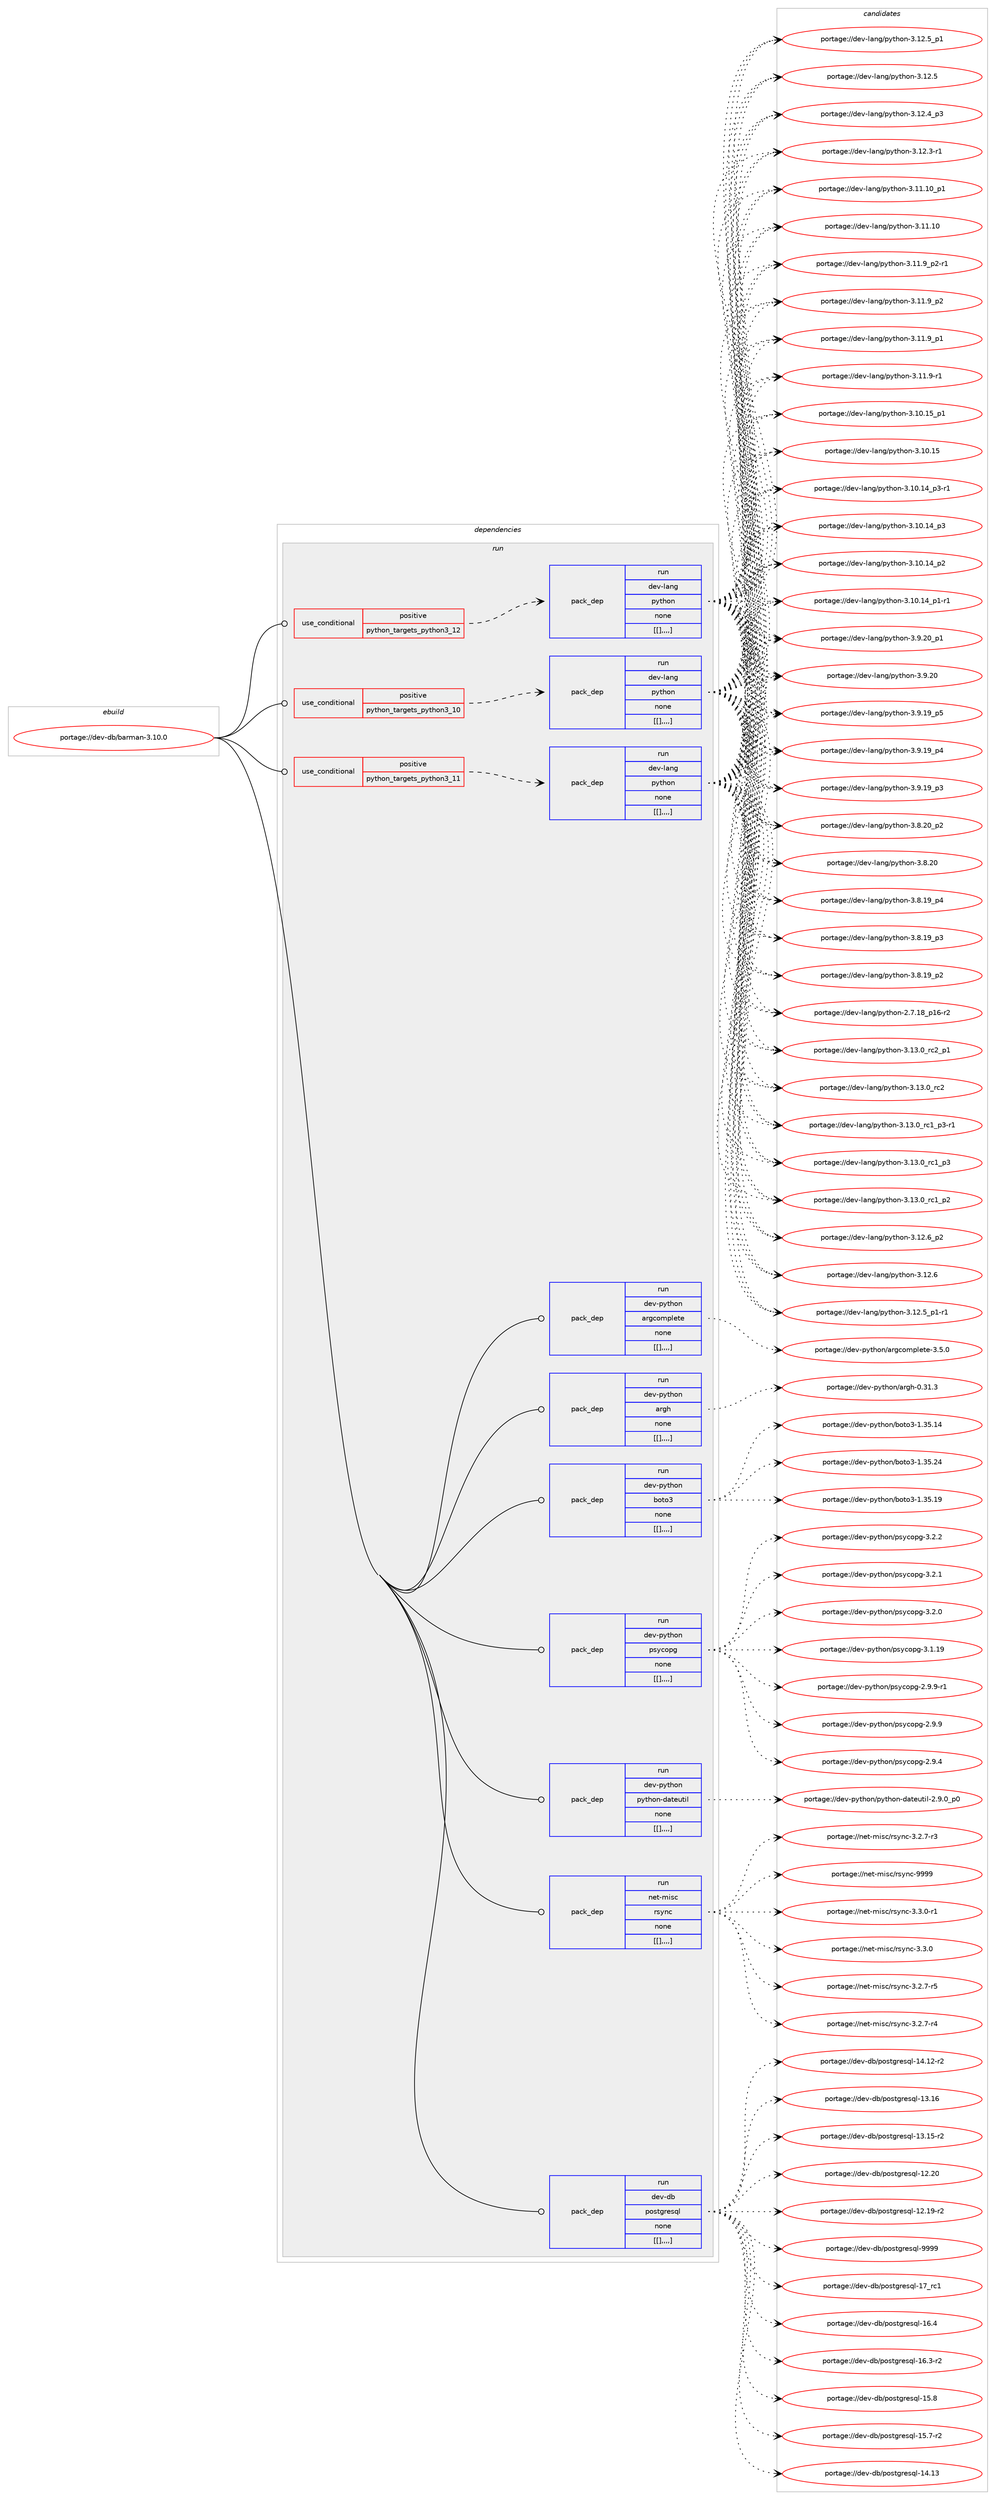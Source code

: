 digraph prolog {

# *************
# Graph options
# *************

newrank=true;
concentrate=true;
compound=true;
graph [rankdir=LR,fontname=Helvetica,fontsize=10,ranksep=1.5];#, ranksep=2.5, nodesep=0.2];
edge  [arrowhead=vee];
node  [fontname=Helvetica,fontsize=10];

# **********
# The ebuild
# **********

subgraph cluster_leftcol {
color=gray;
label=<<i>ebuild</i>>;
id [label="portage://dev-db/barman-3.10.0", color=red, width=4, href="../dev-db/barman-3.10.0.svg"];
}

# ****************
# The dependencies
# ****************

subgraph cluster_midcol {
color=gray;
label=<<i>dependencies</i>>;
subgraph cluster_compile {
fillcolor="#eeeeee";
style=filled;
label=<<i>compile</i>>;
}
subgraph cluster_compileandrun {
fillcolor="#eeeeee";
style=filled;
label=<<i>compile and run</i>>;
}
subgraph cluster_run {
fillcolor="#eeeeee";
style=filled;
label=<<i>run</i>>;
subgraph cond17350 {
dependency65393 [label=<<TABLE BORDER="0" CELLBORDER="1" CELLSPACING="0" CELLPADDING="4"><TR><TD ROWSPAN="3" CELLPADDING="10">use_conditional</TD></TR><TR><TD>positive</TD></TR><TR><TD>python_targets_python3_10</TD></TR></TABLE>>, shape=none, color=red];
subgraph pack47125 {
dependency65394 [label=<<TABLE BORDER="0" CELLBORDER="1" CELLSPACING="0" CELLPADDING="4" WIDTH="220"><TR><TD ROWSPAN="6" CELLPADDING="30">pack_dep</TD></TR><TR><TD WIDTH="110">run</TD></TR><TR><TD>dev-lang</TD></TR><TR><TD>python</TD></TR><TR><TD>none</TD></TR><TR><TD>[[],,,,]</TD></TR></TABLE>>, shape=none, color=blue];
}
dependency65393:e -> dependency65394:w [weight=20,style="dashed",arrowhead="vee"];
}
id:e -> dependency65393:w [weight=20,style="solid",arrowhead="odot"];
subgraph cond17351 {
dependency65395 [label=<<TABLE BORDER="0" CELLBORDER="1" CELLSPACING="0" CELLPADDING="4"><TR><TD ROWSPAN="3" CELLPADDING="10">use_conditional</TD></TR><TR><TD>positive</TD></TR><TR><TD>python_targets_python3_11</TD></TR></TABLE>>, shape=none, color=red];
subgraph pack47126 {
dependency65396 [label=<<TABLE BORDER="0" CELLBORDER="1" CELLSPACING="0" CELLPADDING="4" WIDTH="220"><TR><TD ROWSPAN="6" CELLPADDING="30">pack_dep</TD></TR><TR><TD WIDTH="110">run</TD></TR><TR><TD>dev-lang</TD></TR><TR><TD>python</TD></TR><TR><TD>none</TD></TR><TR><TD>[[],,,,]</TD></TR></TABLE>>, shape=none, color=blue];
}
dependency65395:e -> dependency65396:w [weight=20,style="dashed",arrowhead="vee"];
}
id:e -> dependency65395:w [weight=20,style="solid",arrowhead="odot"];
subgraph cond17352 {
dependency65397 [label=<<TABLE BORDER="0" CELLBORDER="1" CELLSPACING="0" CELLPADDING="4"><TR><TD ROWSPAN="3" CELLPADDING="10">use_conditional</TD></TR><TR><TD>positive</TD></TR><TR><TD>python_targets_python3_12</TD></TR></TABLE>>, shape=none, color=red];
subgraph pack47127 {
dependency65398 [label=<<TABLE BORDER="0" CELLBORDER="1" CELLSPACING="0" CELLPADDING="4" WIDTH="220"><TR><TD ROWSPAN="6" CELLPADDING="30">pack_dep</TD></TR><TR><TD WIDTH="110">run</TD></TR><TR><TD>dev-lang</TD></TR><TR><TD>python</TD></TR><TR><TD>none</TD></TR><TR><TD>[[],,,,]</TD></TR></TABLE>>, shape=none, color=blue];
}
dependency65397:e -> dependency65398:w [weight=20,style="dashed",arrowhead="vee"];
}
id:e -> dependency65397:w [weight=20,style="solid",arrowhead="odot"];
subgraph pack47128 {
dependency65399 [label=<<TABLE BORDER="0" CELLBORDER="1" CELLSPACING="0" CELLPADDING="4" WIDTH="220"><TR><TD ROWSPAN="6" CELLPADDING="30">pack_dep</TD></TR><TR><TD WIDTH="110">run</TD></TR><TR><TD>dev-db</TD></TR><TR><TD>postgresql</TD></TR><TR><TD>none</TD></TR><TR><TD>[[],,,,]</TD></TR></TABLE>>, shape=none, color=blue];
}
id:e -> dependency65399:w [weight=20,style="solid",arrowhead="odot"];
subgraph pack47129 {
dependency65400 [label=<<TABLE BORDER="0" CELLBORDER="1" CELLSPACING="0" CELLPADDING="4" WIDTH="220"><TR><TD ROWSPAN="6" CELLPADDING="30">pack_dep</TD></TR><TR><TD WIDTH="110">run</TD></TR><TR><TD>dev-python</TD></TR><TR><TD>argcomplete</TD></TR><TR><TD>none</TD></TR><TR><TD>[[],,,,]</TD></TR></TABLE>>, shape=none, color=blue];
}
id:e -> dependency65400:w [weight=20,style="solid",arrowhead="odot"];
subgraph pack47130 {
dependency65401 [label=<<TABLE BORDER="0" CELLBORDER="1" CELLSPACING="0" CELLPADDING="4" WIDTH="220"><TR><TD ROWSPAN="6" CELLPADDING="30">pack_dep</TD></TR><TR><TD WIDTH="110">run</TD></TR><TR><TD>dev-python</TD></TR><TR><TD>argh</TD></TR><TR><TD>none</TD></TR><TR><TD>[[],,,,]</TD></TR></TABLE>>, shape=none, color=blue];
}
id:e -> dependency65401:w [weight=20,style="solid",arrowhead="odot"];
subgraph pack47131 {
dependency65402 [label=<<TABLE BORDER="0" CELLBORDER="1" CELLSPACING="0" CELLPADDING="4" WIDTH="220"><TR><TD ROWSPAN="6" CELLPADDING="30">pack_dep</TD></TR><TR><TD WIDTH="110">run</TD></TR><TR><TD>dev-python</TD></TR><TR><TD>boto3</TD></TR><TR><TD>none</TD></TR><TR><TD>[[],,,,]</TD></TR></TABLE>>, shape=none, color=blue];
}
id:e -> dependency65402:w [weight=20,style="solid",arrowhead="odot"];
subgraph pack47132 {
dependency65403 [label=<<TABLE BORDER="0" CELLBORDER="1" CELLSPACING="0" CELLPADDING="4" WIDTH="220"><TR><TD ROWSPAN="6" CELLPADDING="30">pack_dep</TD></TR><TR><TD WIDTH="110">run</TD></TR><TR><TD>dev-python</TD></TR><TR><TD>psycopg</TD></TR><TR><TD>none</TD></TR><TR><TD>[[],,,,]</TD></TR></TABLE>>, shape=none, color=blue];
}
id:e -> dependency65403:w [weight=20,style="solid",arrowhead="odot"];
subgraph pack47133 {
dependency65404 [label=<<TABLE BORDER="0" CELLBORDER="1" CELLSPACING="0" CELLPADDING="4" WIDTH="220"><TR><TD ROWSPAN="6" CELLPADDING="30">pack_dep</TD></TR><TR><TD WIDTH="110">run</TD></TR><TR><TD>dev-python</TD></TR><TR><TD>python-dateutil</TD></TR><TR><TD>none</TD></TR><TR><TD>[[],,,,]</TD></TR></TABLE>>, shape=none, color=blue];
}
id:e -> dependency65404:w [weight=20,style="solid",arrowhead="odot"];
subgraph pack47134 {
dependency65405 [label=<<TABLE BORDER="0" CELLBORDER="1" CELLSPACING="0" CELLPADDING="4" WIDTH="220"><TR><TD ROWSPAN="6" CELLPADDING="30">pack_dep</TD></TR><TR><TD WIDTH="110">run</TD></TR><TR><TD>net-misc</TD></TR><TR><TD>rsync</TD></TR><TR><TD>none</TD></TR><TR><TD>[[],,,,]</TD></TR></TABLE>>, shape=none, color=blue];
}
id:e -> dependency65405:w [weight=20,style="solid",arrowhead="odot"];
}
}

# **************
# The candidates
# **************

subgraph cluster_choices {
rank=same;
color=gray;
label=<<i>candidates</i>>;

subgraph choice47125 {
color=black;
nodesep=1;
choice100101118451089711010347112121116104111110455146495146489511499509511249 [label="portage://dev-lang/python-3.13.0_rc2_p1", color=red, width=4,href="../dev-lang/python-3.13.0_rc2_p1.svg"];
choice10010111845108971101034711212111610411111045514649514648951149950 [label="portage://dev-lang/python-3.13.0_rc2", color=red, width=4,href="../dev-lang/python-3.13.0_rc2.svg"];
choice1001011184510897110103471121211161041111104551464951464895114994995112514511449 [label="portage://dev-lang/python-3.13.0_rc1_p3-r1", color=red, width=4,href="../dev-lang/python-3.13.0_rc1_p3-r1.svg"];
choice100101118451089711010347112121116104111110455146495146489511499499511251 [label="portage://dev-lang/python-3.13.0_rc1_p3", color=red, width=4,href="../dev-lang/python-3.13.0_rc1_p3.svg"];
choice100101118451089711010347112121116104111110455146495146489511499499511250 [label="portage://dev-lang/python-3.13.0_rc1_p2", color=red, width=4,href="../dev-lang/python-3.13.0_rc1_p2.svg"];
choice100101118451089711010347112121116104111110455146495046549511250 [label="portage://dev-lang/python-3.12.6_p2", color=red, width=4,href="../dev-lang/python-3.12.6_p2.svg"];
choice10010111845108971101034711212111610411111045514649504654 [label="portage://dev-lang/python-3.12.6", color=red, width=4,href="../dev-lang/python-3.12.6.svg"];
choice1001011184510897110103471121211161041111104551464950465395112494511449 [label="portage://dev-lang/python-3.12.5_p1-r1", color=red, width=4,href="../dev-lang/python-3.12.5_p1-r1.svg"];
choice100101118451089711010347112121116104111110455146495046539511249 [label="portage://dev-lang/python-3.12.5_p1", color=red, width=4,href="../dev-lang/python-3.12.5_p1.svg"];
choice10010111845108971101034711212111610411111045514649504653 [label="portage://dev-lang/python-3.12.5", color=red, width=4,href="../dev-lang/python-3.12.5.svg"];
choice100101118451089711010347112121116104111110455146495046529511251 [label="portage://dev-lang/python-3.12.4_p3", color=red, width=4,href="../dev-lang/python-3.12.4_p3.svg"];
choice100101118451089711010347112121116104111110455146495046514511449 [label="portage://dev-lang/python-3.12.3-r1", color=red, width=4,href="../dev-lang/python-3.12.3-r1.svg"];
choice10010111845108971101034711212111610411111045514649494649489511249 [label="portage://dev-lang/python-3.11.10_p1", color=red, width=4,href="../dev-lang/python-3.11.10_p1.svg"];
choice1001011184510897110103471121211161041111104551464949464948 [label="portage://dev-lang/python-3.11.10", color=red, width=4,href="../dev-lang/python-3.11.10.svg"];
choice1001011184510897110103471121211161041111104551464949465795112504511449 [label="portage://dev-lang/python-3.11.9_p2-r1", color=red, width=4,href="../dev-lang/python-3.11.9_p2-r1.svg"];
choice100101118451089711010347112121116104111110455146494946579511250 [label="portage://dev-lang/python-3.11.9_p2", color=red, width=4,href="../dev-lang/python-3.11.9_p2.svg"];
choice100101118451089711010347112121116104111110455146494946579511249 [label="portage://dev-lang/python-3.11.9_p1", color=red, width=4,href="../dev-lang/python-3.11.9_p1.svg"];
choice100101118451089711010347112121116104111110455146494946574511449 [label="portage://dev-lang/python-3.11.9-r1", color=red, width=4,href="../dev-lang/python-3.11.9-r1.svg"];
choice10010111845108971101034711212111610411111045514649484649539511249 [label="portage://dev-lang/python-3.10.15_p1", color=red, width=4,href="../dev-lang/python-3.10.15_p1.svg"];
choice1001011184510897110103471121211161041111104551464948464953 [label="portage://dev-lang/python-3.10.15", color=red, width=4,href="../dev-lang/python-3.10.15.svg"];
choice100101118451089711010347112121116104111110455146494846495295112514511449 [label="portage://dev-lang/python-3.10.14_p3-r1", color=red, width=4,href="../dev-lang/python-3.10.14_p3-r1.svg"];
choice10010111845108971101034711212111610411111045514649484649529511251 [label="portage://dev-lang/python-3.10.14_p3", color=red, width=4,href="../dev-lang/python-3.10.14_p3.svg"];
choice10010111845108971101034711212111610411111045514649484649529511250 [label="portage://dev-lang/python-3.10.14_p2", color=red, width=4,href="../dev-lang/python-3.10.14_p2.svg"];
choice100101118451089711010347112121116104111110455146494846495295112494511449 [label="portage://dev-lang/python-3.10.14_p1-r1", color=red, width=4,href="../dev-lang/python-3.10.14_p1-r1.svg"];
choice100101118451089711010347112121116104111110455146574650489511249 [label="portage://dev-lang/python-3.9.20_p1", color=red, width=4,href="../dev-lang/python-3.9.20_p1.svg"];
choice10010111845108971101034711212111610411111045514657465048 [label="portage://dev-lang/python-3.9.20", color=red, width=4,href="../dev-lang/python-3.9.20.svg"];
choice100101118451089711010347112121116104111110455146574649579511253 [label="portage://dev-lang/python-3.9.19_p5", color=red, width=4,href="../dev-lang/python-3.9.19_p5.svg"];
choice100101118451089711010347112121116104111110455146574649579511252 [label="portage://dev-lang/python-3.9.19_p4", color=red, width=4,href="../dev-lang/python-3.9.19_p4.svg"];
choice100101118451089711010347112121116104111110455146574649579511251 [label="portage://dev-lang/python-3.9.19_p3", color=red, width=4,href="../dev-lang/python-3.9.19_p3.svg"];
choice100101118451089711010347112121116104111110455146564650489511250 [label="portage://dev-lang/python-3.8.20_p2", color=red, width=4,href="../dev-lang/python-3.8.20_p2.svg"];
choice10010111845108971101034711212111610411111045514656465048 [label="portage://dev-lang/python-3.8.20", color=red, width=4,href="../dev-lang/python-3.8.20.svg"];
choice100101118451089711010347112121116104111110455146564649579511252 [label="portage://dev-lang/python-3.8.19_p4", color=red, width=4,href="../dev-lang/python-3.8.19_p4.svg"];
choice100101118451089711010347112121116104111110455146564649579511251 [label="portage://dev-lang/python-3.8.19_p3", color=red, width=4,href="../dev-lang/python-3.8.19_p3.svg"];
choice100101118451089711010347112121116104111110455146564649579511250 [label="portage://dev-lang/python-3.8.19_p2", color=red, width=4,href="../dev-lang/python-3.8.19_p2.svg"];
choice100101118451089711010347112121116104111110455046554649569511249544511450 [label="portage://dev-lang/python-2.7.18_p16-r2", color=red, width=4,href="../dev-lang/python-2.7.18_p16-r2.svg"];
dependency65394:e -> choice100101118451089711010347112121116104111110455146495146489511499509511249:w [style=dotted,weight="100"];
dependency65394:e -> choice10010111845108971101034711212111610411111045514649514648951149950:w [style=dotted,weight="100"];
dependency65394:e -> choice1001011184510897110103471121211161041111104551464951464895114994995112514511449:w [style=dotted,weight="100"];
dependency65394:e -> choice100101118451089711010347112121116104111110455146495146489511499499511251:w [style=dotted,weight="100"];
dependency65394:e -> choice100101118451089711010347112121116104111110455146495146489511499499511250:w [style=dotted,weight="100"];
dependency65394:e -> choice100101118451089711010347112121116104111110455146495046549511250:w [style=dotted,weight="100"];
dependency65394:e -> choice10010111845108971101034711212111610411111045514649504654:w [style=dotted,weight="100"];
dependency65394:e -> choice1001011184510897110103471121211161041111104551464950465395112494511449:w [style=dotted,weight="100"];
dependency65394:e -> choice100101118451089711010347112121116104111110455146495046539511249:w [style=dotted,weight="100"];
dependency65394:e -> choice10010111845108971101034711212111610411111045514649504653:w [style=dotted,weight="100"];
dependency65394:e -> choice100101118451089711010347112121116104111110455146495046529511251:w [style=dotted,weight="100"];
dependency65394:e -> choice100101118451089711010347112121116104111110455146495046514511449:w [style=dotted,weight="100"];
dependency65394:e -> choice10010111845108971101034711212111610411111045514649494649489511249:w [style=dotted,weight="100"];
dependency65394:e -> choice1001011184510897110103471121211161041111104551464949464948:w [style=dotted,weight="100"];
dependency65394:e -> choice1001011184510897110103471121211161041111104551464949465795112504511449:w [style=dotted,weight="100"];
dependency65394:e -> choice100101118451089711010347112121116104111110455146494946579511250:w [style=dotted,weight="100"];
dependency65394:e -> choice100101118451089711010347112121116104111110455146494946579511249:w [style=dotted,weight="100"];
dependency65394:e -> choice100101118451089711010347112121116104111110455146494946574511449:w [style=dotted,weight="100"];
dependency65394:e -> choice10010111845108971101034711212111610411111045514649484649539511249:w [style=dotted,weight="100"];
dependency65394:e -> choice1001011184510897110103471121211161041111104551464948464953:w [style=dotted,weight="100"];
dependency65394:e -> choice100101118451089711010347112121116104111110455146494846495295112514511449:w [style=dotted,weight="100"];
dependency65394:e -> choice10010111845108971101034711212111610411111045514649484649529511251:w [style=dotted,weight="100"];
dependency65394:e -> choice10010111845108971101034711212111610411111045514649484649529511250:w [style=dotted,weight="100"];
dependency65394:e -> choice100101118451089711010347112121116104111110455146494846495295112494511449:w [style=dotted,weight="100"];
dependency65394:e -> choice100101118451089711010347112121116104111110455146574650489511249:w [style=dotted,weight="100"];
dependency65394:e -> choice10010111845108971101034711212111610411111045514657465048:w [style=dotted,weight="100"];
dependency65394:e -> choice100101118451089711010347112121116104111110455146574649579511253:w [style=dotted,weight="100"];
dependency65394:e -> choice100101118451089711010347112121116104111110455146574649579511252:w [style=dotted,weight="100"];
dependency65394:e -> choice100101118451089711010347112121116104111110455146574649579511251:w [style=dotted,weight="100"];
dependency65394:e -> choice100101118451089711010347112121116104111110455146564650489511250:w [style=dotted,weight="100"];
dependency65394:e -> choice10010111845108971101034711212111610411111045514656465048:w [style=dotted,weight="100"];
dependency65394:e -> choice100101118451089711010347112121116104111110455146564649579511252:w [style=dotted,weight="100"];
dependency65394:e -> choice100101118451089711010347112121116104111110455146564649579511251:w [style=dotted,weight="100"];
dependency65394:e -> choice100101118451089711010347112121116104111110455146564649579511250:w [style=dotted,weight="100"];
dependency65394:e -> choice100101118451089711010347112121116104111110455046554649569511249544511450:w [style=dotted,weight="100"];
}
subgraph choice47126 {
color=black;
nodesep=1;
choice100101118451089711010347112121116104111110455146495146489511499509511249 [label="portage://dev-lang/python-3.13.0_rc2_p1", color=red, width=4,href="../dev-lang/python-3.13.0_rc2_p1.svg"];
choice10010111845108971101034711212111610411111045514649514648951149950 [label="portage://dev-lang/python-3.13.0_rc2", color=red, width=4,href="../dev-lang/python-3.13.0_rc2.svg"];
choice1001011184510897110103471121211161041111104551464951464895114994995112514511449 [label="portage://dev-lang/python-3.13.0_rc1_p3-r1", color=red, width=4,href="../dev-lang/python-3.13.0_rc1_p3-r1.svg"];
choice100101118451089711010347112121116104111110455146495146489511499499511251 [label="portage://dev-lang/python-3.13.0_rc1_p3", color=red, width=4,href="../dev-lang/python-3.13.0_rc1_p3.svg"];
choice100101118451089711010347112121116104111110455146495146489511499499511250 [label="portage://dev-lang/python-3.13.0_rc1_p2", color=red, width=4,href="../dev-lang/python-3.13.0_rc1_p2.svg"];
choice100101118451089711010347112121116104111110455146495046549511250 [label="portage://dev-lang/python-3.12.6_p2", color=red, width=4,href="../dev-lang/python-3.12.6_p2.svg"];
choice10010111845108971101034711212111610411111045514649504654 [label="portage://dev-lang/python-3.12.6", color=red, width=4,href="../dev-lang/python-3.12.6.svg"];
choice1001011184510897110103471121211161041111104551464950465395112494511449 [label="portage://dev-lang/python-3.12.5_p1-r1", color=red, width=4,href="../dev-lang/python-3.12.5_p1-r1.svg"];
choice100101118451089711010347112121116104111110455146495046539511249 [label="portage://dev-lang/python-3.12.5_p1", color=red, width=4,href="../dev-lang/python-3.12.5_p1.svg"];
choice10010111845108971101034711212111610411111045514649504653 [label="portage://dev-lang/python-3.12.5", color=red, width=4,href="../dev-lang/python-3.12.5.svg"];
choice100101118451089711010347112121116104111110455146495046529511251 [label="portage://dev-lang/python-3.12.4_p3", color=red, width=4,href="../dev-lang/python-3.12.4_p3.svg"];
choice100101118451089711010347112121116104111110455146495046514511449 [label="portage://dev-lang/python-3.12.3-r1", color=red, width=4,href="../dev-lang/python-3.12.3-r1.svg"];
choice10010111845108971101034711212111610411111045514649494649489511249 [label="portage://dev-lang/python-3.11.10_p1", color=red, width=4,href="../dev-lang/python-3.11.10_p1.svg"];
choice1001011184510897110103471121211161041111104551464949464948 [label="portage://dev-lang/python-3.11.10", color=red, width=4,href="../dev-lang/python-3.11.10.svg"];
choice1001011184510897110103471121211161041111104551464949465795112504511449 [label="portage://dev-lang/python-3.11.9_p2-r1", color=red, width=4,href="../dev-lang/python-3.11.9_p2-r1.svg"];
choice100101118451089711010347112121116104111110455146494946579511250 [label="portage://dev-lang/python-3.11.9_p2", color=red, width=4,href="../dev-lang/python-3.11.9_p2.svg"];
choice100101118451089711010347112121116104111110455146494946579511249 [label="portage://dev-lang/python-3.11.9_p1", color=red, width=4,href="../dev-lang/python-3.11.9_p1.svg"];
choice100101118451089711010347112121116104111110455146494946574511449 [label="portage://dev-lang/python-3.11.9-r1", color=red, width=4,href="../dev-lang/python-3.11.9-r1.svg"];
choice10010111845108971101034711212111610411111045514649484649539511249 [label="portage://dev-lang/python-3.10.15_p1", color=red, width=4,href="../dev-lang/python-3.10.15_p1.svg"];
choice1001011184510897110103471121211161041111104551464948464953 [label="portage://dev-lang/python-3.10.15", color=red, width=4,href="../dev-lang/python-3.10.15.svg"];
choice100101118451089711010347112121116104111110455146494846495295112514511449 [label="portage://dev-lang/python-3.10.14_p3-r1", color=red, width=4,href="../dev-lang/python-3.10.14_p3-r1.svg"];
choice10010111845108971101034711212111610411111045514649484649529511251 [label="portage://dev-lang/python-3.10.14_p3", color=red, width=4,href="../dev-lang/python-3.10.14_p3.svg"];
choice10010111845108971101034711212111610411111045514649484649529511250 [label="portage://dev-lang/python-3.10.14_p2", color=red, width=4,href="../dev-lang/python-3.10.14_p2.svg"];
choice100101118451089711010347112121116104111110455146494846495295112494511449 [label="portage://dev-lang/python-3.10.14_p1-r1", color=red, width=4,href="../dev-lang/python-3.10.14_p1-r1.svg"];
choice100101118451089711010347112121116104111110455146574650489511249 [label="portage://dev-lang/python-3.9.20_p1", color=red, width=4,href="../dev-lang/python-3.9.20_p1.svg"];
choice10010111845108971101034711212111610411111045514657465048 [label="portage://dev-lang/python-3.9.20", color=red, width=4,href="../dev-lang/python-3.9.20.svg"];
choice100101118451089711010347112121116104111110455146574649579511253 [label="portage://dev-lang/python-3.9.19_p5", color=red, width=4,href="../dev-lang/python-3.9.19_p5.svg"];
choice100101118451089711010347112121116104111110455146574649579511252 [label="portage://dev-lang/python-3.9.19_p4", color=red, width=4,href="../dev-lang/python-3.9.19_p4.svg"];
choice100101118451089711010347112121116104111110455146574649579511251 [label="portage://dev-lang/python-3.9.19_p3", color=red, width=4,href="../dev-lang/python-3.9.19_p3.svg"];
choice100101118451089711010347112121116104111110455146564650489511250 [label="portage://dev-lang/python-3.8.20_p2", color=red, width=4,href="../dev-lang/python-3.8.20_p2.svg"];
choice10010111845108971101034711212111610411111045514656465048 [label="portage://dev-lang/python-3.8.20", color=red, width=4,href="../dev-lang/python-3.8.20.svg"];
choice100101118451089711010347112121116104111110455146564649579511252 [label="portage://dev-lang/python-3.8.19_p4", color=red, width=4,href="../dev-lang/python-3.8.19_p4.svg"];
choice100101118451089711010347112121116104111110455146564649579511251 [label="portage://dev-lang/python-3.8.19_p3", color=red, width=4,href="../dev-lang/python-3.8.19_p3.svg"];
choice100101118451089711010347112121116104111110455146564649579511250 [label="portage://dev-lang/python-3.8.19_p2", color=red, width=4,href="../dev-lang/python-3.8.19_p2.svg"];
choice100101118451089711010347112121116104111110455046554649569511249544511450 [label="portage://dev-lang/python-2.7.18_p16-r2", color=red, width=4,href="../dev-lang/python-2.7.18_p16-r2.svg"];
dependency65396:e -> choice100101118451089711010347112121116104111110455146495146489511499509511249:w [style=dotted,weight="100"];
dependency65396:e -> choice10010111845108971101034711212111610411111045514649514648951149950:w [style=dotted,weight="100"];
dependency65396:e -> choice1001011184510897110103471121211161041111104551464951464895114994995112514511449:w [style=dotted,weight="100"];
dependency65396:e -> choice100101118451089711010347112121116104111110455146495146489511499499511251:w [style=dotted,weight="100"];
dependency65396:e -> choice100101118451089711010347112121116104111110455146495146489511499499511250:w [style=dotted,weight="100"];
dependency65396:e -> choice100101118451089711010347112121116104111110455146495046549511250:w [style=dotted,weight="100"];
dependency65396:e -> choice10010111845108971101034711212111610411111045514649504654:w [style=dotted,weight="100"];
dependency65396:e -> choice1001011184510897110103471121211161041111104551464950465395112494511449:w [style=dotted,weight="100"];
dependency65396:e -> choice100101118451089711010347112121116104111110455146495046539511249:w [style=dotted,weight="100"];
dependency65396:e -> choice10010111845108971101034711212111610411111045514649504653:w [style=dotted,weight="100"];
dependency65396:e -> choice100101118451089711010347112121116104111110455146495046529511251:w [style=dotted,weight="100"];
dependency65396:e -> choice100101118451089711010347112121116104111110455146495046514511449:w [style=dotted,weight="100"];
dependency65396:e -> choice10010111845108971101034711212111610411111045514649494649489511249:w [style=dotted,weight="100"];
dependency65396:e -> choice1001011184510897110103471121211161041111104551464949464948:w [style=dotted,weight="100"];
dependency65396:e -> choice1001011184510897110103471121211161041111104551464949465795112504511449:w [style=dotted,weight="100"];
dependency65396:e -> choice100101118451089711010347112121116104111110455146494946579511250:w [style=dotted,weight="100"];
dependency65396:e -> choice100101118451089711010347112121116104111110455146494946579511249:w [style=dotted,weight="100"];
dependency65396:e -> choice100101118451089711010347112121116104111110455146494946574511449:w [style=dotted,weight="100"];
dependency65396:e -> choice10010111845108971101034711212111610411111045514649484649539511249:w [style=dotted,weight="100"];
dependency65396:e -> choice1001011184510897110103471121211161041111104551464948464953:w [style=dotted,weight="100"];
dependency65396:e -> choice100101118451089711010347112121116104111110455146494846495295112514511449:w [style=dotted,weight="100"];
dependency65396:e -> choice10010111845108971101034711212111610411111045514649484649529511251:w [style=dotted,weight="100"];
dependency65396:e -> choice10010111845108971101034711212111610411111045514649484649529511250:w [style=dotted,weight="100"];
dependency65396:e -> choice100101118451089711010347112121116104111110455146494846495295112494511449:w [style=dotted,weight="100"];
dependency65396:e -> choice100101118451089711010347112121116104111110455146574650489511249:w [style=dotted,weight="100"];
dependency65396:e -> choice10010111845108971101034711212111610411111045514657465048:w [style=dotted,weight="100"];
dependency65396:e -> choice100101118451089711010347112121116104111110455146574649579511253:w [style=dotted,weight="100"];
dependency65396:e -> choice100101118451089711010347112121116104111110455146574649579511252:w [style=dotted,weight="100"];
dependency65396:e -> choice100101118451089711010347112121116104111110455146574649579511251:w [style=dotted,weight="100"];
dependency65396:e -> choice100101118451089711010347112121116104111110455146564650489511250:w [style=dotted,weight="100"];
dependency65396:e -> choice10010111845108971101034711212111610411111045514656465048:w [style=dotted,weight="100"];
dependency65396:e -> choice100101118451089711010347112121116104111110455146564649579511252:w [style=dotted,weight="100"];
dependency65396:e -> choice100101118451089711010347112121116104111110455146564649579511251:w [style=dotted,weight="100"];
dependency65396:e -> choice100101118451089711010347112121116104111110455146564649579511250:w [style=dotted,weight="100"];
dependency65396:e -> choice100101118451089711010347112121116104111110455046554649569511249544511450:w [style=dotted,weight="100"];
}
subgraph choice47127 {
color=black;
nodesep=1;
choice100101118451089711010347112121116104111110455146495146489511499509511249 [label="portage://dev-lang/python-3.13.0_rc2_p1", color=red, width=4,href="../dev-lang/python-3.13.0_rc2_p1.svg"];
choice10010111845108971101034711212111610411111045514649514648951149950 [label="portage://dev-lang/python-3.13.0_rc2", color=red, width=4,href="../dev-lang/python-3.13.0_rc2.svg"];
choice1001011184510897110103471121211161041111104551464951464895114994995112514511449 [label="portage://dev-lang/python-3.13.0_rc1_p3-r1", color=red, width=4,href="../dev-lang/python-3.13.0_rc1_p3-r1.svg"];
choice100101118451089711010347112121116104111110455146495146489511499499511251 [label="portage://dev-lang/python-3.13.0_rc1_p3", color=red, width=4,href="../dev-lang/python-3.13.0_rc1_p3.svg"];
choice100101118451089711010347112121116104111110455146495146489511499499511250 [label="portage://dev-lang/python-3.13.0_rc1_p2", color=red, width=4,href="../dev-lang/python-3.13.0_rc1_p2.svg"];
choice100101118451089711010347112121116104111110455146495046549511250 [label="portage://dev-lang/python-3.12.6_p2", color=red, width=4,href="../dev-lang/python-3.12.6_p2.svg"];
choice10010111845108971101034711212111610411111045514649504654 [label="portage://dev-lang/python-3.12.6", color=red, width=4,href="../dev-lang/python-3.12.6.svg"];
choice1001011184510897110103471121211161041111104551464950465395112494511449 [label="portage://dev-lang/python-3.12.5_p1-r1", color=red, width=4,href="../dev-lang/python-3.12.5_p1-r1.svg"];
choice100101118451089711010347112121116104111110455146495046539511249 [label="portage://dev-lang/python-3.12.5_p1", color=red, width=4,href="../dev-lang/python-3.12.5_p1.svg"];
choice10010111845108971101034711212111610411111045514649504653 [label="portage://dev-lang/python-3.12.5", color=red, width=4,href="../dev-lang/python-3.12.5.svg"];
choice100101118451089711010347112121116104111110455146495046529511251 [label="portage://dev-lang/python-3.12.4_p3", color=red, width=4,href="../dev-lang/python-3.12.4_p3.svg"];
choice100101118451089711010347112121116104111110455146495046514511449 [label="portage://dev-lang/python-3.12.3-r1", color=red, width=4,href="../dev-lang/python-3.12.3-r1.svg"];
choice10010111845108971101034711212111610411111045514649494649489511249 [label="portage://dev-lang/python-3.11.10_p1", color=red, width=4,href="../dev-lang/python-3.11.10_p1.svg"];
choice1001011184510897110103471121211161041111104551464949464948 [label="portage://dev-lang/python-3.11.10", color=red, width=4,href="../dev-lang/python-3.11.10.svg"];
choice1001011184510897110103471121211161041111104551464949465795112504511449 [label="portage://dev-lang/python-3.11.9_p2-r1", color=red, width=4,href="../dev-lang/python-3.11.9_p2-r1.svg"];
choice100101118451089711010347112121116104111110455146494946579511250 [label="portage://dev-lang/python-3.11.9_p2", color=red, width=4,href="../dev-lang/python-3.11.9_p2.svg"];
choice100101118451089711010347112121116104111110455146494946579511249 [label="portage://dev-lang/python-3.11.9_p1", color=red, width=4,href="../dev-lang/python-3.11.9_p1.svg"];
choice100101118451089711010347112121116104111110455146494946574511449 [label="portage://dev-lang/python-3.11.9-r1", color=red, width=4,href="../dev-lang/python-3.11.9-r1.svg"];
choice10010111845108971101034711212111610411111045514649484649539511249 [label="portage://dev-lang/python-3.10.15_p1", color=red, width=4,href="../dev-lang/python-3.10.15_p1.svg"];
choice1001011184510897110103471121211161041111104551464948464953 [label="portage://dev-lang/python-3.10.15", color=red, width=4,href="../dev-lang/python-3.10.15.svg"];
choice100101118451089711010347112121116104111110455146494846495295112514511449 [label="portage://dev-lang/python-3.10.14_p3-r1", color=red, width=4,href="../dev-lang/python-3.10.14_p3-r1.svg"];
choice10010111845108971101034711212111610411111045514649484649529511251 [label="portage://dev-lang/python-3.10.14_p3", color=red, width=4,href="../dev-lang/python-3.10.14_p3.svg"];
choice10010111845108971101034711212111610411111045514649484649529511250 [label="portage://dev-lang/python-3.10.14_p2", color=red, width=4,href="../dev-lang/python-3.10.14_p2.svg"];
choice100101118451089711010347112121116104111110455146494846495295112494511449 [label="portage://dev-lang/python-3.10.14_p1-r1", color=red, width=4,href="../dev-lang/python-3.10.14_p1-r1.svg"];
choice100101118451089711010347112121116104111110455146574650489511249 [label="portage://dev-lang/python-3.9.20_p1", color=red, width=4,href="../dev-lang/python-3.9.20_p1.svg"];
choice10010111845108971101034711212111610411111045514657465048 [label="portage://dev-lang/python-3.9.20", color=red, width=4,href="../dev-lang/python-3.9.20.svg"];
choice100101118451089711010347112121116104111110455146574649579511253 [label="portage://dev-lang/python-3.9.19_p5", color=red, width=4,href="../dev-lang/python-3.9.19_p5.svg"];
choice100101118451089711010347112121116104111110455146574649579511252 [label="portage://dev-lang/python-3.9.19_p4", color=red, width=4,href="../dev-lang/python-3.9.19_p4.svg"];
choice100101118451089711010347112121116104111110455146574649579511251 [label="portage://dev-lang/python-3.9.19_p3", color=red, width=4,href="../dev-lang/python-3.9.19_p3.svg"];
choice100101118451089711010347112121116104111110455146564650489511250 [label="portage://dev-lang/python-3.8.20_p2", color=red, width=4,href="../dev-lang/python-3.8.20_p2.svg"];
choice10010111845108971101034711212111610411111045514656465048 [label="portage://dev-lang/python-3.8.20", color=red, width=4,href="../dev-lang/python-3.8.20.svg"];
choice100101118451089711010347112121116104111110455146564649579511252 [label="portage://dev-lang/python-3.8.19_p4", color=red, width=4,href="../dev-lang/python-3.8.19_p4.svg"];
choice100101118451089711010347112121116104111110455146564649579511251 [label="portage://dev-lang/python-3.8.19_p3", color=red, width=4,href="../dev-lang/python-3.8.19_p3.svg"];
choice100101118451089711010347112121116104111110455146564649579511250 [label="portage://dev-lang/python-3.8.19_p2", color=red, width=4,href="../dev-lang/python-3.8.19_p2.svg"];
choice100101118451089711010347112121116104111110455046554649569511249544511450 [label="portage://dev-lang/python-2.7.18_p16-r2", color=red, width=4,href="../dev-lang/python-2.7.18_p16-r2.svg"];
dependency65398:e -> choice100101118451089711010347112121116104111110455146495146489511499509511249:w [style=dotted,weight="100"];
dependency65398:e -> choice10010111845108971101034711212111610411111045514649514648951149950:w [style=dotted,weight="100"];
dependency65398:e -> choice1001011184510897110103471121211161041111104551464951464895114994995112514511449:w [style=dotted,weight="100"];
dependency65398:e -> choice100101118451089711010347112121116104111110455146495146489511499499511251:w [style=dotted,weight="100"];
dependency65398:e -> choice100101118451089711010347112121116104111110455146495146489511499499511250:w [style=dotted,weight="100"];
dependency65398:e -> choice100101118451089711010347112121116104111110455146495046549511250:w [style=dotted,weight="100"];
dependency65398:e -> choice10010111845108971101034711212111610411111045514649504654:w [style=dotted,weight="100"];
dependency65398:e -> choice1001011184510897110103471121211161041111104551464950465395112494511449:w [style=dotted,weight="100"];
dependency65398:e -> choice100101118451089711010347112121116104111110455146495046539511249:w [style=dotted,weight="100"];
dependency65398:e -> choice10010111845108971101034711212111610411111045514649504653:w [style=dotted,weight="100"];
dependency65398:e -> choice100101118451089711010347112121116104111110455146495046529511251:w [style=dotted,weight="100"];
dependency65398:e -> choice100101118451089711010347112121116104111110455146495046514511449:w [style=dotted,weight="100"];
dependency65398:e -> choice10010111845108971101034711212111610411111045514649494649489511249:w [style=dotted,weight="100"];
dependency65398:e -> choice1001011184510897110103471121211161041111104551464949464948:w [style=dotted,weight="100"];
dependency65398:e -> choice1001011184510897110103471121211161041111104551464949465795112504511449:w [style=dotted,weight="100"];
dependency65398:e -> choice100101118451089711010347112121116104111110455146494946579511250:w [style=dotted,weight="100"];
dependency65398:e -> choice100101118451089711010347112121116104111110455146494946579511249:w [style=dotted,weight="100"];
dependency65398:e -> choice100101118451089711010347112121116104111110455146494946574511449:w [style=dotted,weight="100"];
dependency65398:e -> choice10010111845108971101034711212111610411111045514649484649539511249:w [style=dotted,weight="100"];
dependency65398:e -> choice1001011184510897110103471121211161041111104551464948464953:w [style=dotted,weight="100"];
dependency65398:e -> choice100101118451089711010347112121116104111110455146494846495295112514511449:w [style=dotted,weight="100"];
dependency65398:e -> choice10010111845108971101034711212111610411111045514649484649529511251:w [style=dotted,weight="100"];
dependency65398:e -> choice10010111845108971101034711212111610411111045514649484649529511250:w [style=dotted,weight="100"];
dependency65398:e -> choice100101118451089711010347112121116104111110455146494846495295112494511449:w [style=dotted,weight="100"];
dependency65398:e -> choice100101118451089711010347112121116104111110455146574650489511249:w [style=dotted,weight="100"];
dependency65398:e -> choice10010111845108971101034711212111610411111045514657465048:w [style=dotted,weight="100"];
dependency65398:e -> choice100101118451089711010347112121116104111110455146574649579511253:w [style=dotted,weight="100"];
dependency65398:e -> choice100101118451089711010347112121116104111110455146574649579511252:w [style=dotted,weight="100"];
dependency65398:e -> choice100101118451089711010347112121116104111110455146574649579511251:w [style=dotted,weight="100"];
dependency65398:e -> choice100101118451089711010347112121116104111110455146564650489511250:w [style=dotted,weight="100"];
dependency65398:e -> choice10010111845108971101034711212111610411111045514656465048:w [style=dotted,weight="100"];
dependency65398:e -> choice100101118451089711010347112121116104111110455146564649579511252:w [style=dotted,weight="100"];
dependency65398:e -> choice100101118451089711010347112121116104111110455146564649579511251:w [style=dotted,weight="100"];
dependency65398:e -> choice100101118451089711010347112121116104111110455146564649579511250:w [style=dotted,weight="100"];
dependency65398:e -> choice100101118451089711010347112121116104111110455046554649569511249544511450:w [style=dotted,weight="100"];
}
subgraph choice47128 {
color=black;
nodesep=1;
choice1001011184510098471121111151161031141011151131084557575757 [label="portage://dev-db/postgresql-9999", color=red, width=4,href="../dev-db/postgresql-9999.svg"];
choice100101118451009847112111115116103114101115113108454955951149949 [label="portage://dev-db/postgresql-17_rc1", color=red, width=4,href="../dev-db/postgresql-17_rc1.svg"];
choice1001011184510098471121111151161031141011151131084549544652 [label="portage://dev-db/postgresql-16.4", color=red, width=4,href="../dev-db/postgresql-16.4.svg"];
choice10010111845100984711211111511610311410111511310845495446514511450 [label="portage://dev-db/postgresql-16.3-r2", color=red, width=4,href="../dev-db/postgresql-16.3-r2.svg"];
choice1001011184510098471121111151161031141011151131084549534656 [label="portage://dev-db/postgresql-15.8", color=red, width=4,href="../dev-db/postgresql-15.8.svg"];
choice10010111845100984711211111511610311410111511310845495346554511450 [label="portage://dev-db/postgresql-15.7-r2", color=red, width=4,href="../dev-db/postgresql-15.7-r2.svg"];
choice100101118451009847112111115116103114101115113108454952464951 [label="portage://dev-db/postgresql-14.13", color=red, width=4,href="../dev-db/postgresql-14.13.svg"];
choice1001011184510098471121111151161031141011151131084549524649504511450 [label="portage://dev-db/postgresql-14.12-r2", color=red, width=4,href="../dev-db/postgresql-14.12-r2.svg"];
choice100101118451009847112111115116103114101115113108454951464954 [label="portage://dev-db/postgresql-13.16", color=red, width=4,href="../dev-db/postgresql-13.16.svg"];
choice1001011184510098471121111151161031141011151131084549514649534511450 [label="portage://dev-db/postgresql-13.15-r2", color=red, width=4,href="../dev-db/postgresql-13.15-r2.svg"];
choice100101118451009847112111115116103114101115113108454950465048 [label="portage://dev-db/postgresql-12.20", color=red, width=4,href="../dev-db/postgresql-12.20.svg"];
choice1001011184510098471121111151161031141011151131084549504649574511450 [label="portage://dev-db/postgresql-12.19-r2", color=red, width=4,href="../dev-db/postgresql-12.19-r2.svg"];
dependency65399:e -> choice1001011184510098471121111151161031141011151131084557575757:w [style=dotted,weight="100"];
dependency65399:e -> choice100101118451009847112111115116103114101115113108454955951149949:w [style=dotted,weight="100"];
dependency65399:e -> choice1001011184510098471121111151161031141011151131084549544652:w [style=dotted,weight="100"];
dependency65399:e -> choice10010111845100984711211111511610311410111511310845495446514511450:w [style=dotted,weight="100"];
dependency65399:e -> choice1001011184510098471121111151161031141011151131084549534656:w [style=dotted,weight="100"];
dependency65399:e -> choice10010111845100984711211111511610311410111511310845495346554511450:w [style=dotted,weight="100"];
dependency65399:e -> choice100101118451009847112111115116103114101115113108454952464951:w [style=dotted,weight="100"];
dependency65399:e -> choice1001011184510098471121111151161031141011151131084549524649504511450:w [style=dotted,weight="100"];
dependency65399:e -> choice100101118451009847112111115116103114101115113108454951464954:w [style=dotted,weight="100"];
dependency65399:e -> choice1001011184510098471121111151161031141011151131084549514649534511450:w [style=dotted,weight="100"];
dependency65399:e -> choice100101118451009847112111115116103114101115113108454950465048:w [style=dotted,weight="100"];
dependency65399:e -> choice1001011184510098471121111151161031141011151131084549504649574511450:w [style=dotted,weight="100"];
}
subgraph choice47129 {
color=black;
nodesep=1;
choice10010111845112121116104111110479711410399111109112108101116101455146534648 [label="portage://dev-python/argcomplete-3.5.0", color=red, width=4,href="../dev-python/argcomplete-3.5.0.svg"];
dependency65400:e -> choice10010111845112121116104111110479711410399111109112108101116101455146534648:w [style=dotted,weight="100"];
}
subgraph choice47130 {
color=black;
nodesep=1;
choice10010111845112121116104111110479711410310445484651494651 [label="portage://dev-python/argh-0.31.3", color=red, width=4,href="../dev-python/argh-0.31.3.svg"];
dependency65401:e -> choice10010111845112121116104111110479711410310445484651494651:w [style=dotted,weight="100"];
}
subgraph choice47131 {
color=black;
nodesep=1;
choice100101118451121211161041111104798111116111514549465153465052 [label="portage://dev-python/boto3-1.35.24", color=red, width=4,href="../dev-python/boto3-1.35.24.svg"];
choice100101118451121211161041111104798111116111514549465153464957 [label="portage://dev-python/boto3-1.35.19", color=red, width=4,href="../dev-python/boto3-1.35.19.svg"];
choice100101118451121211161041111104798111116111514549465153464952 [label="portage://dev-python/boto3-1.35.14", color=red, width=4,href="../dev-python/boto3-1.35.14.svg"];
dependency65402:e -> choice100101118451121211161041111104798111116111514549465153465052:w [style=dotted,weight="100"];
dependency65402:e -> choice100101118451121211161041111104798111116111514549465153464957:w [style=dotted,weight="100"];
dependency65402:e -> choice100101118451121211161041111104798111116111514549465153464952:w [style=dotted,weight="100"];
}
subgraph choice47132 {
color=black;
nodesep=1;
choice100101118451121211161041111104711211512199111112103455146504650 [label="portage://dev-python/psycopg-3.2.2", color=red, width=4,href="../dev-python/psycopg-3.2.2.svg"];
choice100101118451121211161041111104711211512199111112103455146504649 [label="portage://dev-python/psycopg-3.2.1", color=red, width=4,href="../dev-python/psycopg-3.2.1.svg"];
choice100101118451121211161041111104711211512199111112103455146504648 [label="portage://dev-python/psycopg-3.2.0", color=red, width=4,href="../dev-python/psycopg-3.2.0.svg"];
choice10010111845112121116104111110471121151219911111210345514649464957 [label="portage://dev-python/psycopg-3.1.19", color=red, width=4,href="../dev-python/psycopg-3.1.19.svg"];
choice1001011184511212111610411111047112115121991111121034550465746574511449 [label="portage://dev-python/psycopg-2.9.9-r1", color=red, width=4,href="../dev-python/psycopg-2.9.9-r1.svg"];
choice100101118451121211161041111104711211512199111112103455046574657 [label="portage://dev-python/psycopg-2.9.9", color=red, width=4,href="../dev-python/psycopg-2.9.9.svg"];
choice100101118451121211161041111104711211512199111112103455046574652 [label="portage://dev-python/psycopg-2.9.4", color=red, width=4,href="../dev-python/psycopg-2.9.4.svg"];
dependency65403:e -> choice100101118451121211161041111104711211512199111112103455146504650:w [style=dotted,weight="100"];
dependency65403:e -> choice100101118451121211161041111104711211512199111112103455146504649:w [style=dotted,weight="100"];
dependency65403:e -> choice100101118451121211161041111104711211512199111112103455146504648:w [style=dotted,weight="100"];
dependency65403:e -> choice10010111845112121116104111110471121151219911111210345514649464957:w [style=dotted,weight="100"];
dependency65403:e -> choice1001011184511212111610411111047112115121991111121034550465746574511449:w [style=dotted,weight="100"];
dependency65403:e -> choice100101118451121211161041111104711211512199111112103455046574657:w [style=dotted,weight="100"];
dependency65403:e -> choice100101118451121211161041111104711211512199111112103455046574652:w [style=dotted,weight="100"];
}
subgraph choice47133 {
color=black;
nodesep=1;
choice100101118451121211161041111104711212111610411111045100971161011171161051084550465746489511248 [label="portage://dev-python/python-dateutil-2.9.0_p0", color=red, width=4,href="../dev-python/python-dateutil-2.9.0_p0.svg"];
dependency65404:e -> choice100101118451121211161041111104711212111610411111045100971161011171161051084550465746489511248:w [style=dotted,weight="100"];
}
subgraph choice47134 {
color=black;
nodesep=1;
choice110101116451091051159947114115121110994557575757 [label="portage://net-misc/rsync-9999", color=red, width=4,href="../net-misc/rsync-9999.svg"];
choice110101116451091051159947114115121110994551465146484511449 [label="portage://net-misc/rsync-3.3.0-r1", color=red, width=4,href="../net-misc/rsync-3.3.0-r1.svg"];
choice11010111645109105115994711411512111099455146514648 [label="portage://net-misc/rsync-3.3.0", color=red, width=4,href="../net-misc/rsync-3.3.0.svg"];
choice110101116451091051159947114115121110994551465046554511453 [label="portage://net-misc/rsync-3.2.7-r5", color=red, width=4,href="../net-misc/rsync-3.2.7-r5.svg"];
choice110101116451091051159947114115121110994551465046554511452 [label="portage://net-misc/rsync-3.2.7-r4", color=red, width=4,href="../net-misc/rsync-3.2.7-r4.svg"];
choice110101116451091051159947114115121110994551465046554511451 [label="portage://net-misc/rsync-3.2.7-r3", color=red, width=4,href="../net-misc/rsync-3.2.7-r3.svg"];
dependency65405:e -> choice110101116451091051159947114115121110994557575757:w [style=dotted,weight="100"];
dependency65405:e -> choice110101116451091051159947114115121110994551465146484511449:w [style=dotted,weight="100"];
dependency65405:e -> choice11010111645109105115994711411512111099455146514648:w [style=dotted,weight="100"];
dependency65405:e -> choice110101116451091051159947114115121110994551465046554511453:w [style=dotted,weight="100"];
dependency65405:e -> choice110101116451091051159947114115121110994551465046554511452:w [style=dotted,weight="100"];
dependency65405:e -> choice110101116451091051159947114115121110994551465046554511451:w [style=dotted,weight="100"];
}
}

}
